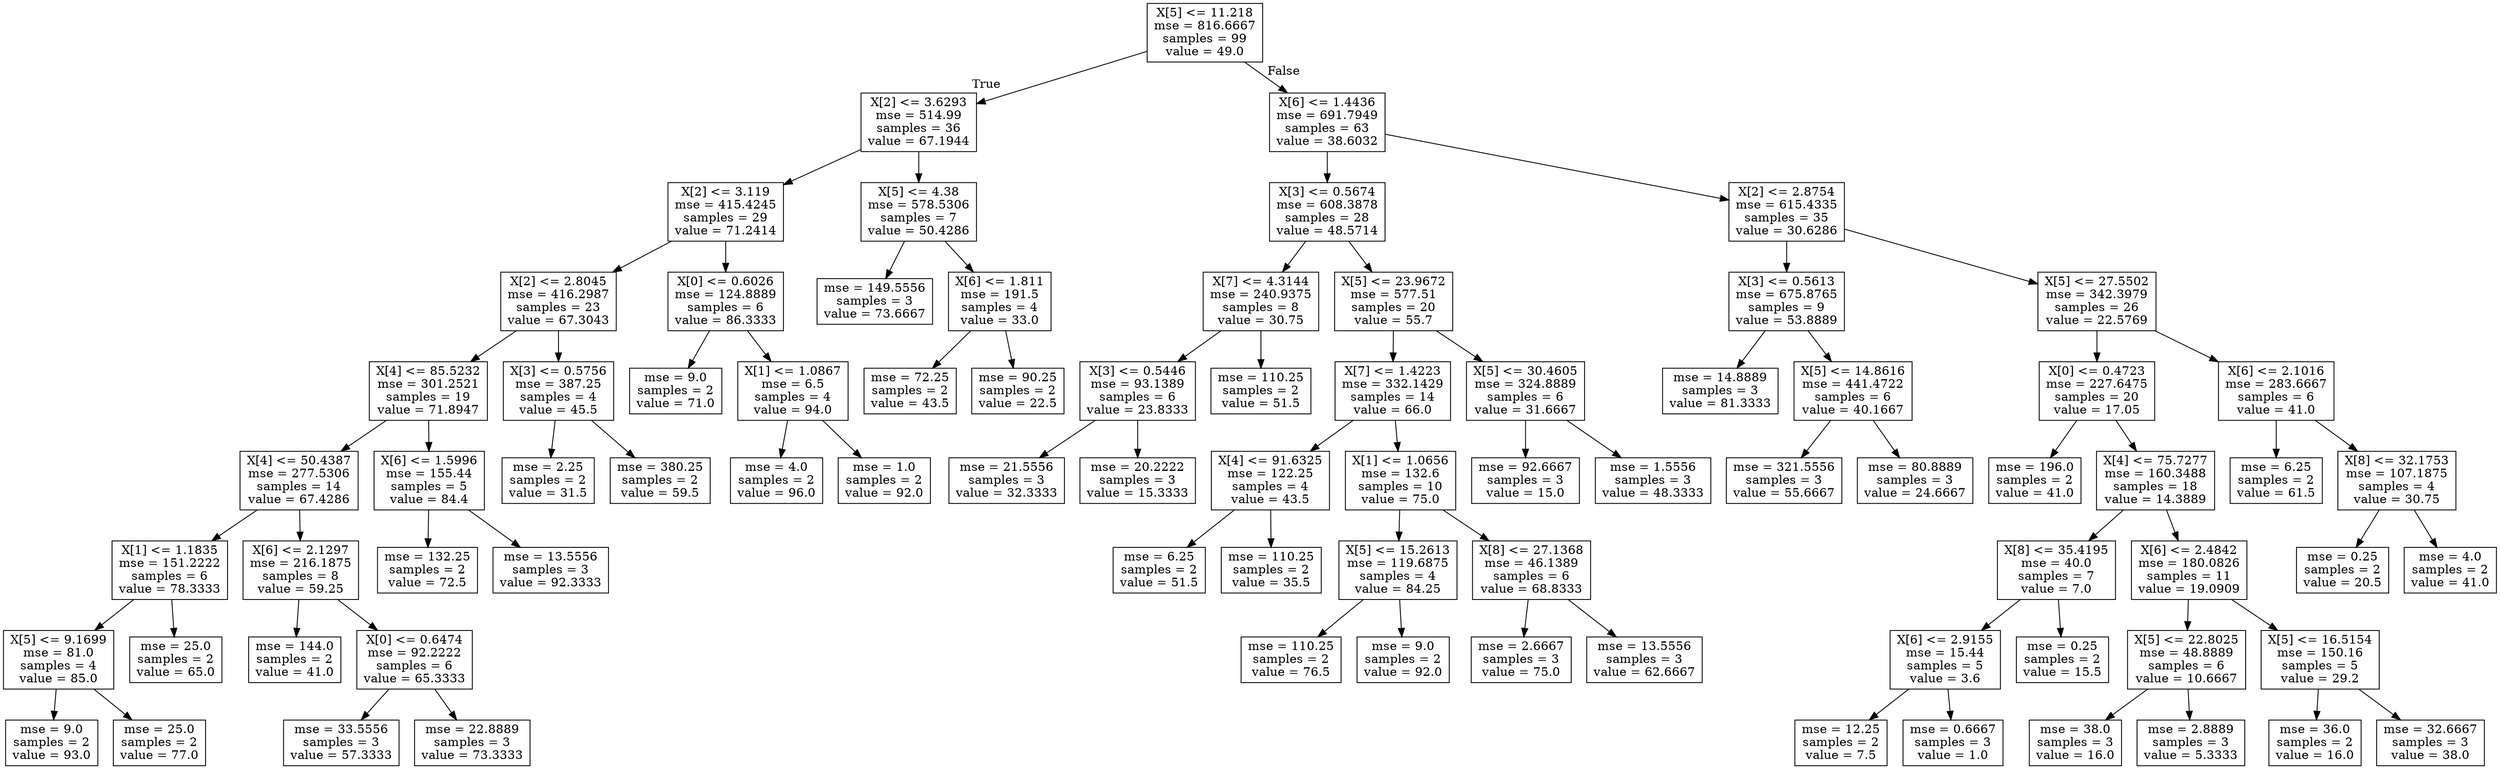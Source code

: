 digraph Tree {
node [shape=box] ;
0 [label="X[5] <= 11.218\nmse = 816.6667\nsamples = 99\nvalue = 49.0"] ;
1 [label="X[2] <= 3.6293\nmse = 514.99\nsamples = 36\nvalue = 67.1944"] ;
0 -> 1 [labeldistance=2.5, labelangle=45, headlabel="True"] ;
2 [label="X[2] <= 3.119\nmse = 415.4245\nsamples = 29\nvalue = 71.2414"] ;
1 -> 2 ;
3 [label="X[2] <= 2.8045\nmse = 416.2987\nsamples = 23\nvalue = 67.3043"] ;
2 -> 3 ;
4 [label="X[4] <= 85.5232\nmse = 301.2521\nsamples = 19\nvalue = 71.8947"] ;
3 -> 4 ;
5 [label="X[4] <= 50.4387\nmse = 277.5306\nsamples = 14\nvalue = 67.4286"] ;
4 -> 5 ;
6 [label="X[1] <= 1.1835\nmse = 151.2222\nsamples = 6\nvalue = 78.3333"] ;
5 -> 6 ;
7 [label="X[5] <= 9.1699\nmse = 81.0\nsamples = 4\nvalue = 85.0"] ;
6 -> 7 ;
8 [label="mse = 9.0\nsamples = 2\nvalue = 93.0"] ;
7 -> 8 ;
9 [label="mse = 25.0\nsamples = 2\nvalue = 77.0"] ;
7 -> 9 ;
10 [label="mse = 25.0\nsamples = 2\nvalue = 65.0"] ;
6 -> 10 ;
11 [label="X[6] <= 2.1297\nmse = 216.1875\nsamples = 8\nvalue = 59.25"] ;
5 -> 11 ;
12 [label="mse = 144.0\nsamples = 2\nvalue = 41.0"] ;
11 -> 12 ;
13 [label="X[0] <= 0.6474\nmse = 92.2222\nsamples = 6\nvalue = 65.3333"] ;
11 -> 13 ;
14 [label="mse = 33.5556\nsamples = 3\nvalue = 57.3333"] ;
13 -> 14 ;
15 [label="mse = 22.8889\nsamples = 3\nvalue = 73.3333"] ;
13 -> 15 ;
16 [label="X[6] <= 1.5996\nmse = 155.44\nsamples = 5\nvalue = 84.4"] ;
4 -> 16 ;
17 [label="mse = 132.25\nsamples = 2\nvalue = 72.5"] ;
16 -> 17 ;
18 [label="mse = 13.5556\nsamples = 3\nvalue = 92.3333"] ;
16 -> 18 ;
19 [label="X[3] <= 0.5756\nmse = 387.25\nsamples = 4\nvalue = 45.5"] ;
3 -> 19 ;
20 [label="mse = 2.25\nsamples = 2\nvalue = 31.5"] ;
19 -> 20 ;
21 [label="mse = 380.25\nsamples = 2\nvalue = 59.5"] ;
19 -> 21 ;
22 [label="X[0] <= 0.6026\nmse = 124.8889\nsamples = 6\nvalue = 86.3333"] ;
2 -> 22 ;
23 [label="mse = 9.0\nsamples = 2\nvalue = 71.0"] ;
22 -> 23 ;
24 [label="X[1] <= 1.0867\nmse = 6.5\nsamples = 4\nvalue = 94.0"] ;
22 -> 24 ;
25 [label="mse = 4.0\nsamples = 2\nvalue = 96.0"] ;
24 -> 25 ;
26 [label="mse = 1.0\nsamples = 2\nvalue = 92.0"] ;
24 -> 26 ;
27 [label="X[5] <= 4.38\nmse = 578.5306\nsamples = 7\nvalue = 50.4286"] ;
1 -> 27 ;
28 [label="mse = 149.5556\nsamples = 3\nvalue = 73.6667"] ;
27 -> 28 ;
29 [label="X[6] <= 1.811\nmse = 191.5\nsamples = 4\nvalue = 33.0"] ;
27 -> 29 ;
30 [label="mse = 72.25\nsamples = 2\nvalue = 43.5"] ;
29 -> 30 ;
31 [label="mse = 90.25\nsamples = 2\nvalue = 22.5"] ;
29 -> 31 ;
32 [label="X[6] <= 1.4436\nmse = 691.7949\nsamples = 63\nvalue = 38.6032"] ;
0 -> 32 [labeldistance=2.5, labelangle=-45, headlabel="False"] ;
33 [label="X[3] <= 0.5674\nmse = 608.3878\nsamples = 28\nvalue = 48.5714"] ;
32 -> 33 ;
34 [label="X[7] <= 4.3144\nmse = 240.9375\nsamples = 8\nvalue = 30.75"] ;
33 -> 34 ;
35 [label="X[3] <= 0.5446\nmse = 93.1389\nsamples = 6\nvalue = 23.8333"] ;
34 -> 35 ;
36 [label="mse = 21.5556\nsamples = 3\nvalue = 32.3333"] ;
35 -> 36 ;
37 [label="mse = 20.2222\nsamples = 3\nvalue = 15.3333"] ;
35 -> 37 ;
38 [label="mse = 110.25\nsamples = 2\nvalue = 51.5"] ;
34 -> 38 ;
39 [label="X[5] <= 23.9672\nmse = 577.51\nsamples = 20\nvalue = 55.7"] ;
33 -> 39 ;
40 [label="X[7] <= 1.4223\nmse = 332.1429\nsamples = 14\nvalue = 66.0"] ;
39 -> 40 ;
41 [label="X[4] <= 91.6325\nmse = 122.25\nsamples = 4\nvalue = 43.5"] ;
40 -> 41 ;
42 [label="mse = 6.25\nsamples = 2\nvalue = 51.5"] ;
41 -> 42 ;
43 [label="mse = 110.25\nsamples = 2\nvalue = 35.5"] ;
41 -> 43 ;
44 [label="X[1] <= 1.0656\nmse = 132.6\nsamples = 10\nvalue = 75.0"] ;
40 -> 44 ;
45 [label="X[5] <= 15.2613\nmse = 119.6875\nsamples = 4\nvalue = 84.25"] ;
44 -> 45 ;
46 [label="mse = 110.25\nsamples = 2\nvalue = 76.5"] ;
45 -> 46 ;
47 [label="mse = 9.0\nsamples = 2\nvalue = 92.0"] ;
45 -> 47 ;
48 [label="X[8] <= 27.1368\nmse = 46.1389\nsamples = 6\nvalue = 68.8333"] ;
44 -> 48 ;
49 [label="mse = 2.6667\nsamples = 3\nvalue = 75.0"] ;
48 -> 49 ;
50 [label="mse = 13.5556\nsamples = 3\nvalue = 62.6667"] ;
48 -> 50 ;
51 [label="X[5] <= 30.4605\nmse = 324.8889\nsamples = 6\nvalue = 31.6667"] ;
39 -> 51 ;
52 [label="mse = 92.6667\nsamples = 3\nvalue = 15.0"] ;
51 -> 52 ;
53 [label="mse = 1.5556\nsamples = 3\nvalue = 48.3333"] ;
51 -> 53 ;
54 [label="X[2] <= 2.8754\nmse = 615.4335\nsamples = 35\nvalue = 30.6286"] ;
32 -> 54 ;
55 [label="X[3] <= 0.5613\nmse = 675.8765\nsamples = 9\nvalue = 53.8889"] ;
54 -> 55 ;
56 [label="mse = 14.8889\nsamples = 3\nvalue = 81.3333"] ;
55 -> 56 ;
57 [label="X[5] <= 14.8616\nmse = 441.4722\nsamples = 6\nvalue = 40.1667"] ;
55 -> 57 ;
58 [label="mse = 321.5556\nsamples = 3\nvalue = 55.6667"] ;
57 -> 58 ;
59 [label="mse = 80.8889\nsamples = 3\nvalue = 24.6667"] ;
57 -> 59 ;
60 [label="X[5] <= 27.5502\nmse = 342.3979\nsamples = 26\nvalue = 22.5769"] ;
54 -> 60 ;
61 [label="X[0] <= 0.4723\nmse = 227.6475\nsamples = 20\nvalue = 17.05"] ;
60 -> 61 ;
62 [label="mse = 196.0\nsamples = 2\nvalue = 41.0"] ;
61 -> 62 ;
63 [label="X[4] <= 75.7277\nmse = 160.3488\nsamples = 18\nvalue = 14.3889"] ;
61 -> 63 ;
64 [label="X[8] <= 35.4195\nmse = 40.0\nsamples = 7\nvalue = 7.0"] ;
63 -> 64 ;
65 [label="X[6] <= 2.9155\nmse = 15.44\nsamples = 5\nvalue = 3.6"] ;
64 -> 65 ;
66 [label="mse = 12.25\nsamples = 2\nvalue = 7.5"] ;
65 -> 66 ;
67 [label="mse = 0.6667\nsamples = 3\nvalue = 1.0"] ;
65 -> 67 ;
68 [label="mse = 0.25\nsamples = 2\nvalue = 15.5"] ;
64 -> 68 ;
69 [label="X[6] <= 2.4842\nmse = 180.0826\nsamples = 11\nvalue = 19.0909"] ;
63 -> 69 ;
70 [label="X[5] <= 22.8025\nmse = 48.8889\nsamples = 6\nvalue = 10.6667"] ;
69 -> 70 ;
71 [label="mse = 38.0\nsamples = 3\nvalue = 16.0"] ;
70 -> 71 ;
72 [label="mse = 2.8889\nsamples = 3\nvalue = 5.3333"] ;
70 -> 72 ;
73 [label="X[5] <= 16.5154\nmse = 150.16\nsamples = 5\nvalue = 29.2"] ;
69 -> 73 ;
74 [label="mse = 36.0\nsamples = 2\nvalue = 16.0"] ;
73 -> 74 ;
75 [label="mse = 32.6667\nsamples = 3\nvalue = 38.0"] ;
73 -> 75 ;
76 [label="X[6] <= 2.1016\nmse = 283.6667\nsamples = 6\nvalue = 41.0"] ;
60 -> 76 ;
77 [label="mse = 6.25\nsamples = 2\nvalue = 61.5"] ;
76 -> 77 ;
78 [label="X[8] <= 32.1753\nmse = 107.1875\nsamples = 4\nvalue = 30.75"] ;
76 -> 78 ;
79 [label="mse = 0.25\nsamples = 2\nvalue = 20.5"] ;
78 -> 79 ;
80 [label="mse = 4.0\nsamples = 2\nvalue = 41.0"] ;
78 -> 80 ;
}